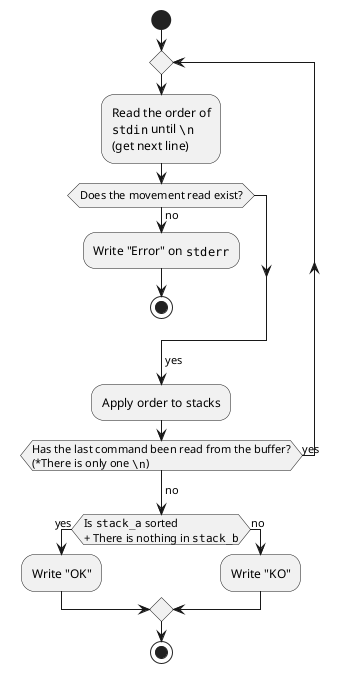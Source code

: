 @startuml
start

repeat

:Read the order of
""stdin"" until ""\n""
(get next line);

if (Does the movement read exist?) then (no)
	:Write "Error" on ""stderr"";
	stop
endif
->yes;

:Apply order to stacks;

repeat while (Has the last command been read from the buffer?\n(*There is only one ""\\n"")) is (yes)
->no;

if (Is ""stack_a"" sorted\n+ There is nothing in ""stack_b"") then (yes)
	:Write "OK";
else (no)
	:Write "KO";
endif
stop
@enduml
